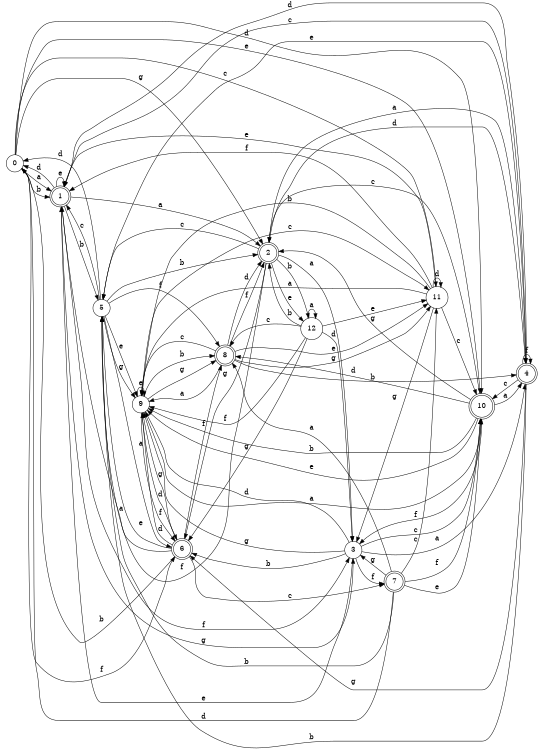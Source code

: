 digraph n11_6 {
__start0 [label="" shape="none"];

rankdir=LR;
size="8,5";

s0 [style="filled", color="black", fillcolor="white" shape="circle", label="0"];
s1 [style="rounded,filled", color="black", fillcolor="white" shape="doublecircle", label="1"];
s2 [style="rounded,filled", color="black", fillcolor="white" shape="doublecircle", label="2"];
s3 [style="filled", color="black", fillcolor="white" shape="circle", label="3"];
s4 [style="rounded,filled", color="black", fillcolor="white" shape="doublecircle", label="4"];
s5 [style="filled", color="black", fillcolor="white" shape="circle", label="5"];
s6 [style="rounded,filled", color="black", fillcolor="white" shape="doublecircle", label="6"];
s7 [style="rounded,filled", color="black", fillcolor="white" shape="doublecircle", label="7"];
s8 [style="rounded,filled", color="black", fillcolor="white" shape="doublecircle", label="8"];
s9 [style="filled", color="black", fillcolor="white" shape="circle", label="9"];
s10 [style="rounded,filled", color="black", fillcolor="white" shape="doublecircle", label="10"];
s11 [style="filled", color="black", fillcolor="white" shape="circle", label="11"];
s12 [style="filled", color="black", fillcolor="white" shape="circle", label="12"];
s0 -> s1 [label="a"];
s0 -> s1 [label="b"];
s0 -> s11 [label="c"];
s0 -> s10 [label="d"];
s0 -> s10 [label="e"];
s0 -> s6 [label="f"];
s0 -> s2 [label="g"];
s1 -> s2 [label="a"];
s1 -> s5 [label="b"];
s1 -> s4 [label="c"];
s1 -> s0 [label="d"];
s1 -> s1 [label="e"];
s1 -> s3 [label="f"];
s1 -> s3 [label="g"];
s2 -> s3 [label="a"];
s2 -> s12 [label="b"];
s2 -> s5 [label="c"];
s2 -> s4 [label="d"];
s2 -> s12 [label="e"];
s2 -> s5 [label="f"];
s2 -> s6 [label="g"];
s3 -> s4 [label="a"];
s3 -> s6 [label="b"];
s3 -> s10 [label="c"];
s3 -> s9 [label="d"];
s3 -> s1 [label="e"];
s3 -> s7 [label="f"];
s3 -> s9 [label="g"];
s4 -> s2 [label="a"];
s4 -> s5 [label="b"];
s4 -> s10 [label="c"];
s4 -> s1 [label="d"];
s4 -> s5 [label="e"];
s4 -> s4 [label="f"];
s4 -> s6 [label="g"];
s5 -> s6 [label="a"];
s5 -> s2 [label="b"];
s5 -> s1 [label="c"];
s5 -> s0 [label="d"];
s5 -> s9 [label="e"];
s5 -> s8 [label="f"];
s5 -> s9 [label="g"];
s6 -> s1 [label="a"];
s6 -> s0 [label="b"];
s6 -> s7 [label="c"];
s6 -> s9 [label="d"];
s6 -> s5 [label="e"];
s6 -> s8 [label="f"];
s6 -> s9 [label="g"];
s7 -> s8 [label="a"];
s7 -> s5 [label="b"];
s7 -> s11 [label="c"];
s7 -> s0 [label="d"];
s7 -> s10 [label="e"];
s7 -> s10 [label="f"];
s7 -> s3 [label="g"];
s8 -> s9 [label="a"];
s8 -> s4 [label="b"];
s8 -> s9 [label="c"];
s8 -> s2 [label="d"];
s8 -> s11 [label="e"];
s8 -> s2 [label="f"];
s8 -> s11 [label="g"];
s9 -> s10 [label="a"];
s9 -> s8 [label="b"];
s9 -> s11 [label="c"];
s9 -> s6 [label="d"];
s9 -> s9 [label="e"];
s9 -> s6 [label="f"];
s9 -> s8 [label="g"];
s10 -> s4 [label="a"];
s10 -> s9 [label="b"];
s10 -> s2 [label="c"];
s10 -> s8 [label="d"];
s10 -> s9 [label="e"];
s10 -> s3 [label="f"];
s10 -> s2 [label="g"];
s11 -> s9 [label="a"];
s11 -> s9 [label="b"];
s11 -> s10 [label="c"];
s11 -> s11 [label="d"];
s11 -> s1 [label="e"];
s11 -> s1 [label="f"];
s11 -> s3 [label="g"];
s12 -> s12 [label="a"];
s12 -> s2 [label="b"];
s12 -> s8 [label="c"];
s12 -> s3 [label="d"];
s12 -> s11 [label="e"];
s12 -> s9 [label="f"];
s12 -> s6 [label="g"];

}